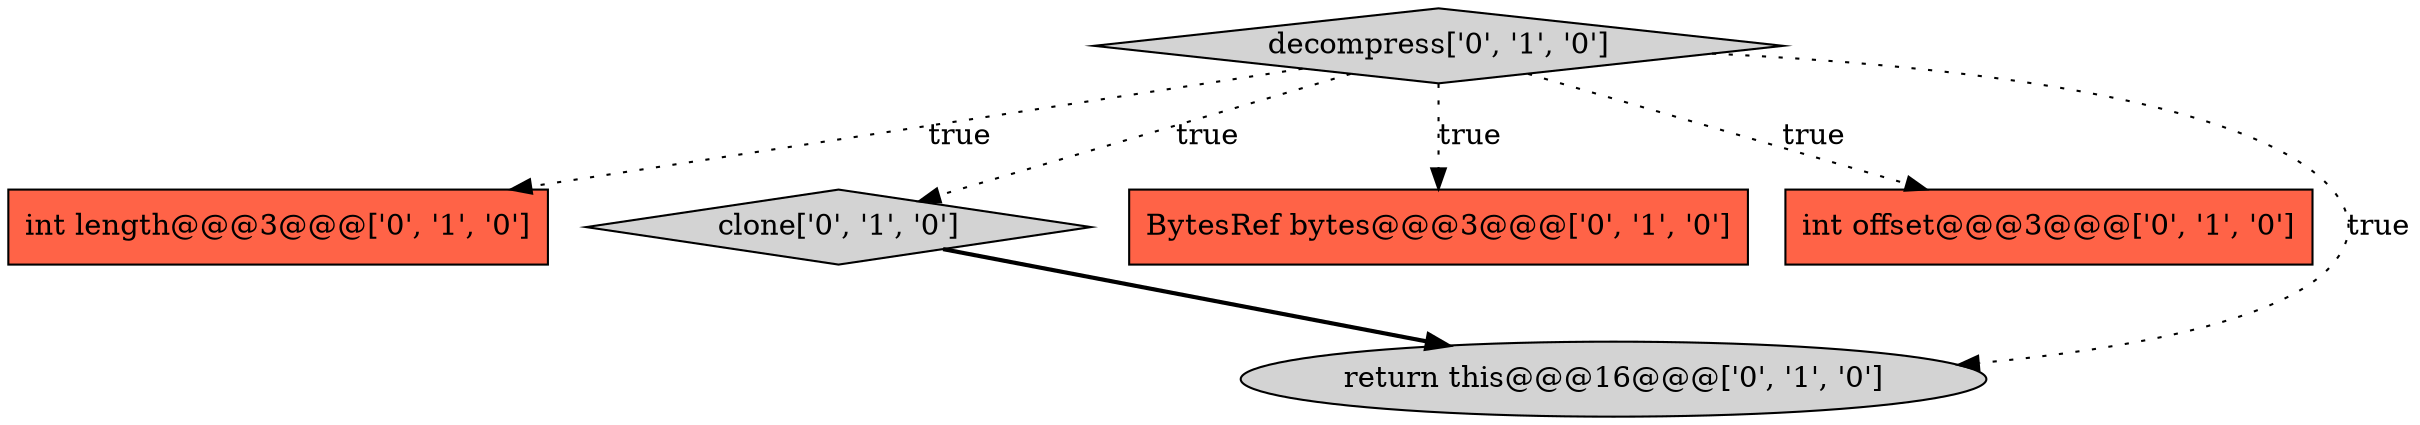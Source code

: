 digraph {
2 [style = filled, label = "int length@@@3@@@['0', '1', '0']", fillcolor = tomato, shape = box image = "AAA0AAABBB2BBB"];
0 [style = filled, label = "clone['0', '1', '0']", fillcolor = lightgray, shape = diamond image = "AAA0AAABBB2BBB"];
4 [style = filled, label = "BytesRef bytes@@@3@@@['0', '1', '0']", fillcolor = tomato, shape = box image = "AAA0AAABBB2BBB"];
1 [style = filled, label = "int offset@@@3@@@['0', '1', '0']", fillcolor = tomato, shape = box image = "AAA0AAABBB2BBB"];
5 [style = filled, label = "return this@@@16@@@['0', '1', '0']", fillcolor = lightgray, shape = ellipse image = "AAA0AAABBB2BBB"];
3 [style = filled, label = "decompress['0', '1', '0']", fillcolor = lightgray, shape = diamond image = "AAA0AAABBB2BBB"];
3->4 [style = dotted, label="true"];
3->5 [style = dotted, label="true"];
3->1 [style = dotted, label="true"];
3->2 [style = dotted, label="true"];
0->5 [style = bold, label=""];
3->0 [style = dotted, label="true"];
}
